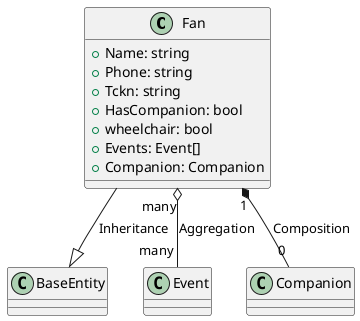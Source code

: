 @startuml Fan Class Diagram

class Fan {
    + Name: string
    + Phone: string
    + Tckn: string
    + HasCompanion: bool
    + wheelchair: bool
    + Events: Event[]
    + Companion: Companion
}

Fan --|> BaseEntity: Inheritance
Fan "many" o-- "many" Event: Aggregation
Fan "1" *-- "0" Companion: Composition

@enduml
